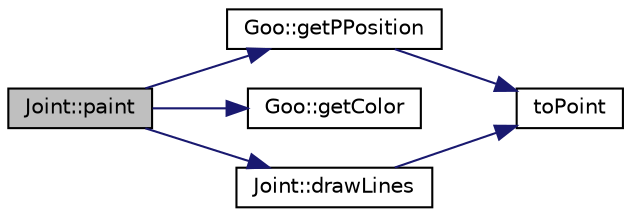 digraph G
{
  edge [fontname="Helvetica",fontsize="10",labelfontname="Helvetica",labelfontsize="10"];
  node [fontname="Helvetica",fontsize="10",shape=record];
  rankdir="LR";
  Node1 [label="Joint::paint",height=0.2,width=0.4,color="black", fillcolor="grey75", style="filled" fontcolor="black"];
  Node1 -> Node2 [color="midnightblue",fontsize="10",style="solid",fontname="Helvetica"];
  Node2 [label="Goo::getPPosition",height=0.2,width=0.4,color="black", fillcolor="white", style="filled",URL="$d5/d5d/classGoo.html#a7396488f837512c3e887f15fb82dcb8f"];
  Node2 -> Node3 [color="midnightblue",fontsize="10",style="solid",fontname="Helvetica"];
  Node3 [label="toPoint",height=0.2,width=0.4,color="black", fillcolor="white", style="filled",URL="$d5/da5/tools_8h.html#a94f703d943194650c89dfc581bab6b14",tooltip="Convert a b2Vec2 in a QPoint."];
  Node1 -> Node4 [color="midnightblue",fontsize="10",style="solid",fontname="Helvetica"];
  Node4 [label="Goo::getColor",height=0.2,width=0.4,color="black", fillcolor="white", style="filled",URL="$d5/d5d/classGoo.html#a0277ee0245a12ac78d9514835fad0490"];
  Node1 -> Node5 [color="midnightblue",fontsize="10",style="solid",fontname="Helvetica"];
  Node5 [label="Joint::drawLines",height=0.2,width=0.4,color="black", fillcolor="white", style="filled",URL="$d7/d0a/classJoint.html#abf9fbbb22eca1d70a91e9ef2f33c5e13"];
  Node5 -> Node3 [color="midnightblue",fontsize="10",style="solid",fontname="Helvetica"];
}
